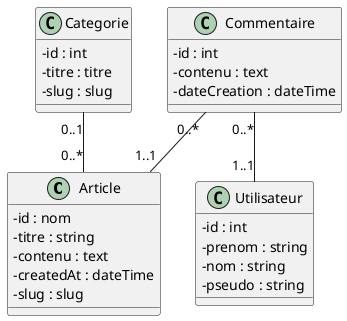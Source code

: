 @startuml
'https://plantuml.com/class-diagram
skinparam classAttributeIconSize 0


class Article {
-id : nom
-titre : string
-contenu : text
-createdAt : dateTime
-slug : slug
}

class Categorie {
-id : int
-titre : titre
-slug : slug
}
Categorie "0..1"--"0..*" Article

class Commentaire {
-id : int
-contenu : text
-dateCreation : dateTime
}
Commentaire "0..*"--"1..1" Article

class Utilisateur {
-id : int
-prenom : string
-nom : string
-pseudo : string
}
Commentaire "0..*"--"1..1" Utilisateur

@enduml